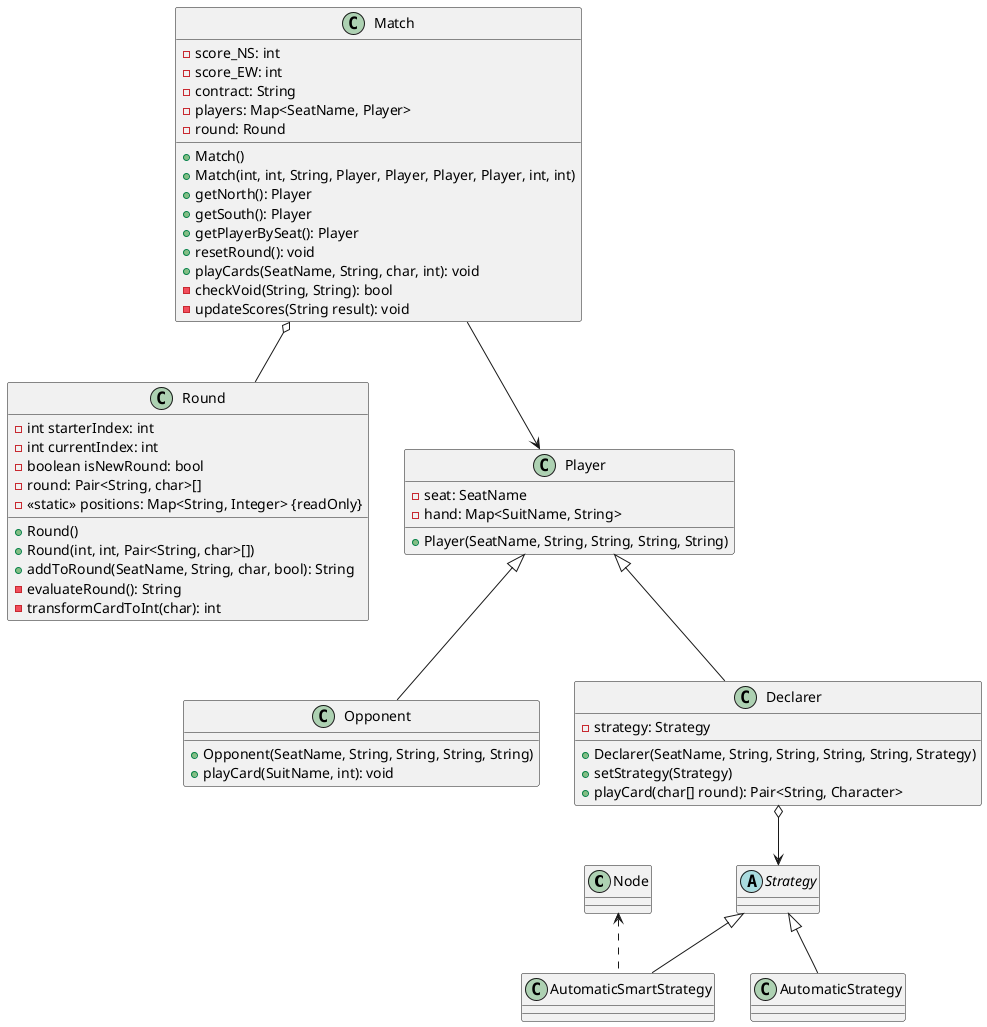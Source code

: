 @startuml

class Node {
}

class Match {
- score_NS: int
- score_EW: int
- contract: String
- players: Map<SeatName, Player>
- round: Round
+ Match()
+ Match(int, int, String, Player, Player, Player, Player, int, int)
+ getNorth(): Player
+ getSouth(): Player
+ getPlayerBySeat(): Player
+ resetRound(): void
+ playCards(SeatName, String, char, int): void
- checkVoid(String, String): bool
- updateScores(String result): void
}

class Round {
- int starterIndex: int
- int currentIndex: int
- boolean isNewRound: bool
- round: Pair<String, char>[]
- <<static>> positions: Map<String, Integer> {readOnly}
+ Round()
+ Round(int, int, Pair<String, char>[])
+ addToRound(SeatName, String, char, bool): String
- evaluateRound(): String
- transformCardToInt(char): int
}

class Player {
- seat: SeatName
- hand: Map<SuitName, String>
+ Player(SeatName, String, String, String, String)
}

class Opponent {
+ Opponent(SeatName, String, String, String, String)
+ playCard(SuitName, int): void
}

class Declarer {
- strategy: Strategy
+ Declarer(SeatName, String, String, String, String, Strategy)
+ setStrategy(Strategy)
+ playCard(char[] round): Pair<String, Character>
}

abstract class Strategy {
}

class AutomaticStrategy {
}

class AutomaticSmartStrategy {
}

class Node {
}

Match --> Player
Match o-- Round

Player <|-- Opponent
Player <|-- Declarer

Declarer o--> Strategy

Strategy <|-- AutomaticStrategy
Strategy <|-- AutomaticSmartStrategy

Node <.. AutomaticSmartStrategy

@enduml